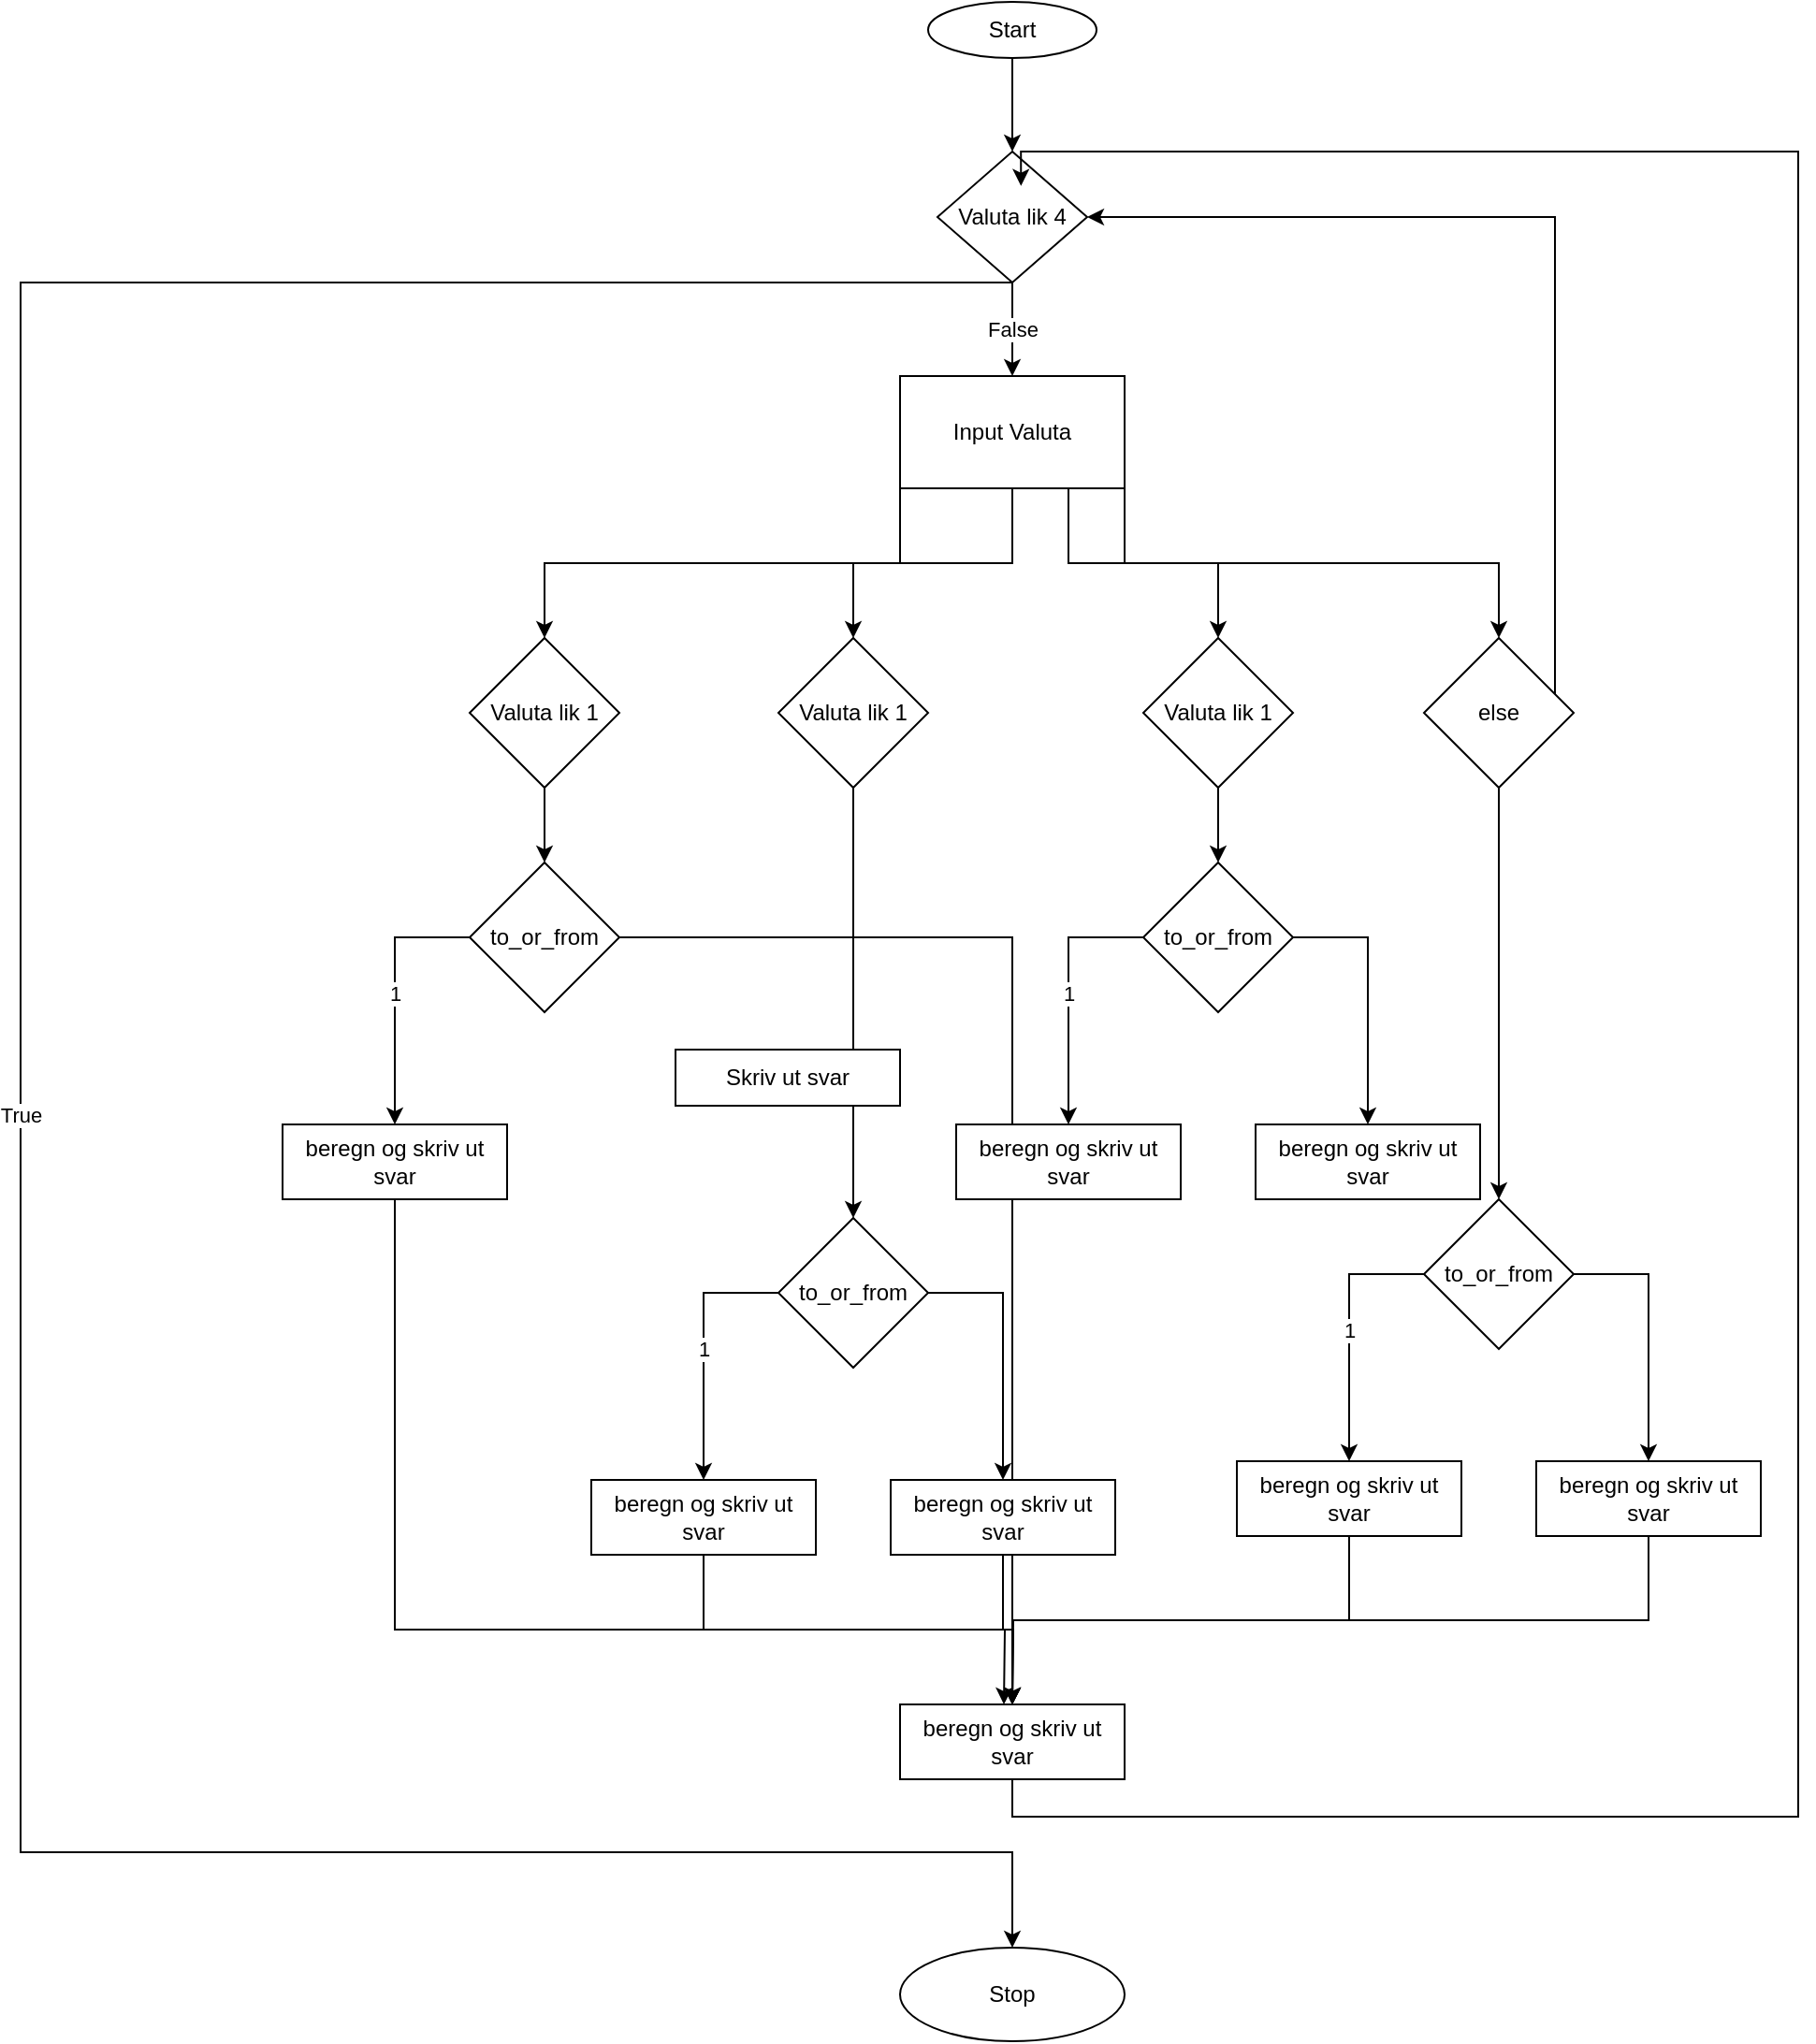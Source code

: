 <mxfile version="21.7.5" type="device">
  <diagram name="Page-1" id="quYeE3zfHDCTxrddupW8">
    <mxGraphModel dx="2591" dy="1044" grid="1" gridSize="10" guides="1" tooltips="1" connect="1" arrows="1" fold="1" page="1" pageScale="1" pageWidth="827" pageHeight="1169" math="0" shadow="0">
      <root>
        <mxCell id="0" />
        <mxCell id="1" parent="0" />
        <mxCell id="dwVJ0I9rL3pQP1CKL2zO-11" style="edgeStyle=orthogonalEdgeStyle;rounded=0;orthogonalLoop=1;jettySize=auto;html=1;exitX=1;exitY=1;exitDx=0;exitDy=0;entryX=0.5;entryY=0;entryDx=0;entryDy=0;" edge="1" parent="1" source="dwVJ0I9rL3pQP1CKL2zO-1" target="dwVJ0I9rL3pQP1CKL2zO-9">
          <mxGeometry relative="1" as="geometry" />
        </mxCell>
        <mxCell id="dwVJ0I9rL3pQP1CKL2zO-12" style="edgeStyle=orthogonalEdgeStyle;rounded=0;orthogonalLoop=1;jettySize=auto;html=1;exitX=0.75;exitY=1;exitDx=0;exitDy=0;entryX=0.5;entryY=0;entryDx=0;entryDy=0;" edge="1" parent="1" source="dwVJ0I9rL3pQP1CKL2zO-1" target="dwVJ0I9rL3pQP1CKL2zO-2">
          <mxGeometry relative="1" as="geometry" />
        </mxCell>
        <mxCell id="dwVJ0I9rL3pQP1CKL2zO-13" style="edgeStyle=orthogonalEdgeStyle;rounded=0;orthogonalLoop=1;jettySize=auto;html=1;exitX=0.5;exitY=1;exitDx=0;exitDy=0;entryX=0.5;entryY=0;entryDx=0;entryDy=0;" edge="1" parent="1" source="dwVJ0I9rL3pQP1CKL2zO-1" target="dwVJ0I9rL3pQP1CKL2zO-7">
          <mxGeometry relative="1" as="geometry" />
        </mxCell>
        <mxCell id="dwVJ0I9rL3pQP1CKL2zO-14" style="edgeStyle=orthogonalEdgeStyle;rounded=0;orthogonalLoop=1;jettySize=auto;html=1;exitX=0;exitY=1;exitDx=0;exitDy=0;entryX=0.5;entryY=0;entryDx=0;entryDy=0;" edge="1" parent="1" source="dwVJ0I9rL3pQP1CKL2zO-1" target="dwVJ0I9rL3pQP1CKL2zO-8">
          <mxGeometry relative="1" as="geometry" />
        </mxCell>
        <mxCell id="dwVJ0I9rL3pQP1CKL2zO-1" value="Input Valuta" style="rounded=0;whiteSpace=wrap;html=1;" vertex="1" parent="1">
          <mxGeometry x="340" y="380" width="120" height="60" as="geometry" />
        </mxCell>
        <mxCell id="dwVJ0I9rL3pQP1CKL2zO-38" style="edgeStyle=orthogonalEdgeStyle;rounded=0;orthogonalLoop=1;jettySize=auto;html=1;exitX=0.5;exitY=1;exitDx=0;exitDy=0;entryX=0.5;entryY=0;entryDx=0;entryDy=0;" edge="1" parent="1" source="dwVJ0I9rL3pQP1CKL2zO-2" target="dwVJ0I9rL3pQP1CKL2zO-29">
          <mxGeometry relative="1" as="geometry" />
        </mxCell>
        <mxCell id="dwVJ0I9rL3pQP1CKL2zO-2" value="Valuta lik 1" style="rhombus;whiteSpace=wrap;html=1;" vertex="1" parent="1">
          <mxGeometry x="470" y="520" width="80" height="80" as="geometry" />
        </mxCell>
        <mxCell id="dwVJ0I9rL3pQP1CKL2zO-4" value="False" style="edgeStyle=orthogonalEdgeStyle;rounded=0;orthogonalLoop=1;jettySize=auto;html=1;entryX=0.5;entryY=0;entryDx=0;entryDy=0;" edge="1" parent="1" source="dwVJ0I9rL3pQP1CKL2zO-3" target="dwVJ0I9rL3pQP1CKL2zO-1">
          <mxGeometry relative="1" as="geometry" />
        </mxCell>
        <mxCell id="dwVJ0I9rL3pQP1CKL2zO-42" value="True" style="edgeStyle=orthogonalEdgeStyle;rounded=0;orthogonalLoop=1;jettySize=auto;html=1;exitX=0.5;exitY=1;exitDx=0;exitDy=0;entryX=0.5;entryY=0;entryDx=0;entryDy=0;" edge="1" parent="1" source="dwVJ0I9rL3pQP1CKL2zO-3" target="dwVJ0I9rL3pQP1CKL2zO-41">
          <mxGeometry relative="1" as="geometry">
            <Array as="points">
              <mxPoint x="-130" y="330" />
              <mxPoint x="-130" y="1169" />
            </Array>
          </mxGeometry>
        </mxCell>
        <mxCell id="dwVJ0I9rL3pQP1CKL2zO-3" value="Valuta lik 4" style="rhombus;whiteSpace=wrap;html=1;" vertex="1" parent="1">
          <mxGeometry x="360" y="260" width="80" height="70" as="geometry" />
        </mxCell>
        <mxCell id="dwVJ0I9rL3pQP1CKL2zO-6" style="edgeStyle=orthogonalEdgeStyle;rounded=0;orthogonalLoop=1;jettySize=auto;html=1;" edge="1" parent="1" source="dwVJ0I9rL3pQP1CKL2zO-5" target="dwVJ0I9rL3pQP1CKL2zO-3">
          <mxGeometry relative="1" as="geometry" />
        </mxCell>
        <mxCell id="dwVJ0I9rL3pQP1CKL2zO-5" value="Start" style="ellipse;whiteSpace=wrap;html=1;" vertex="1" parent="1">
          <mxGeometry x="355" y="180" width="90" height="30" as="geometry" />
        </mxCell>
        <mxCell id="dwVJ0I9rL3pQP1CKL2zO-39" style="edgeStyle=orthogonalEdgeStyle;rounded=0;orthogonalLoop=1;jettySize=auto;html=1;exitX=0.5;exitY=1;exitDx=0;exitDy=0;entryX=0.5;entryY=0;entryDx=0;entryDy=0;" edge="1" parent="1" source="dwVJ0I9rL3pQP1CKL2zO-7" target="dwVJ0I9rL3pQP1CKL2zO-24">
          <mxGeometry relative="1" as="geometry" />
        </mxCell>
        <mxCell id="dwVJ0I9rL3pQP1CKL2zO-7" value="Valuta lik 1" style="rhombus;whiteSpace=wrap;html=1;" vertex="1" parent="1">
          <mxGeometry x="275" y="520" width="80" height="80" as="geometry" />
        </mxCell>
        <mxCell id="dwVJ0I9rL3pQP1CKL2zO-40" style="edgeStyle=orthogonalEdgeStyle;rounded=0;orthogonalLoop=1;jettySize=auto;html=1;exitX=0.5;exitY=1;exitDx=0;exitDy=0;entryX=0.5;entryY=0;entryDx=0;entryDy=0;" edge="1" parent="1" source="dwVJ0I9rL3pQP1CKL2zO-8" target="dwVJ0I9rL3pQP1CKL2zO-16">
          <mxGeometry relative="1" as="geometry" />
        </mxCell>
        <mxCell id="dwVJ0I9rL3pQP1CKL2zO-8" value="Valuta lik 1" style="rhombus;whiteSpace=wrap;html=1;" vertex="1" parent="1">
          <mxGeometry x="110" y="520" width="80" height="80" as="geometry" />
        </mxCell>
        <mxCell id="dwVJ0I9rL3pQP1CKL2zO-10" style="edgeStyle=orthogonalEdgeStyle;rounded=0;orthogonalLoop=1;jettySize=auto;html=1;entryX=1;entryY=0.5;entryDx=0;entryDy=0;" edge="1" parent="1" source="dwVJ0I9rL3pQP1CKL2zO-9" target="dwVJ0I9rL3pQP1CKL2zO-3">
          <mxGeometry relative="1" as="geometry">
            <Array as="points">
              <mxPoint x="690" y="510" />
              <mxPoint x="690" y="295" />
            </Array>
          </mxGeometry>
        </mxCell>
        <mxCell id="dwVJ0I9rL3pQP1CKL2zO-37" style="edgeStyle=orthogonalEdgeStyle;rounded=0;orthogonalLoop=1;jettySize=auto;html=1;exitX=0.5;exitY=1;exitDx=0;exitDy=0;entryX=0.5;entryY=0;entryDx=0;entryDy=0;" edge="1" parent="1" source="dwVJ0I9rL3pQP1CKL2zO-9" target="dwVJ0I9rL3pQP1CKL2zO-34">
          <mxGeometry relative="1" as="geometry" />
        </mxCell>
        <mxCell id="dwVJ0I9rL3pQP1CKL2zO-9" value="else" style="rhombus;whiteSpace=wrap;html=1;" vertex="1" parent="1">
          <mxGeometry x="620" y="520" width="80" height="80" as="geometry" />
        </mxCell>
        <mxCell id="dwVJ0I9rL3pQP1CKL2zO-18" value="1" style="edgeStyle=orthogonalEdgeStyle;rounded=0;orthogonalLoop=1;jettySize=auto;html=1;exitX=0;exitY=0.5;exitDx=0;exitDy=0;entryX=0.5;entryY=0;entryDx=0;entryDy=0;" edge="1" parent="1" source="dwVJ0I9rL3pQP1CKL2zO-16" target="dwVJ0I9rL3pQP1CKL2zO-17">
          <mxGeometry relative="1" as="geometry" />
        </mxCell>
        <mxCell id="dwVJ0I9rL3pQP1CKL2zO-21" style="edgeStyle=orthogonalEdgeStyle;rounded=0;orthogonalLoop=1;jettySize=auto;html=1;exitX=1;exitY=0.5;exitDx=0;exitDy=0;entryX=0.5;entryY=0;entryDx=0;entryDy=0;" edge="1" parent="1" source="dwVJ0I9rL3pQP1CKL2zO-16" target="dwVJ0I9rL3pQP1CKL2zO-20">
          <mxGeometry relative="1" as="geometry" />
        </mxCell>
        <mxCell id="dwVJ0I9rL3pQP1CKL2zO-16" value="to_or_from" style="rhombus;whiteSpace=wrap;html=1;" vertex="1" parent="1">
          <mxGeometry x="110" y="640" width="80" height="80" as="geometry" />
        </mxCell>
        <mxCell id="dwVJ0I9rL3pQP1CKL2zO-44" style="edgeStyle=orthogonalEdgeStyle;rounded=0;orthogonalLoop=1;jettySize=auto;html=1;exitX=0.5;exitY=1;exitDx=0;exitDy=0;entryX=0.5;entryY=0;entryDx=0;entryDy=0;" edge="1" parent="1" source="dwVJ0I9rL3pQP1CKL2zO-17" target="dwVJ0I9rL3pQP1CKL2zO-20">
          <mxGeometry relative="1" as="geometry">
            <Array as="points">
              <mxPoint x="70" y="1050" />
              <mxPoint x="400" y="1050" />
            </Array>
          </mxGeometry>
        </mxCell>
        <mxCell id="dwVJ0I9rL3pQP1CKL2zO-17" value="beregn og skriv ut svar" style="rounded=0;whiteSpace=wrap;html=1;" vertex="1" parent="1">
          <mxGeometry x="10" y="780" width="120" height="40" as="geometry" />
        </mxCell>
        <mxCell id="dwVJ0I9rL3pQP1CKL2zO-49" style="edgeStyle=orthogonalEdgeStyle;rounded=0;orthogonalLoop=1;jettySize=auto;html=1;exitX=0.5;exitY=1;exitDx=0;exitDy=0;entryX=0.558;entryY=0.262;entryDx=0;entryDy=0;entryPerimeter=0;" edge="1" parent="1" source="dwVJ0I9rL3pQP1CKL2zO-20" target="dwVJ0I9rL3pQP1CKL2zO-3">
          <mxGeometry relative="1" as="geometry">
            <Array as="points">
              <mxPoint x="400" y="1150" />
              <mxPoint x="820" y="1150" />
              <mxPoint x="820" y="260" />
              <mxPoint x="404" y="260" />
            </Array>
          </mxGeometry>
        </mxCell>
        <mxCell id="dwVJ0I9rL3pQP1CKL2zO-20" value="beregn og skriv ut svar" style="rounded=0;whiteSpace=wrap;html=1;" vertex="1" parent="1">
          <mxGeometry x="340" y="1090" width="120" height="40" as="geometry" />
        </mxCell>
        <mxCell id="dwVJ0I9rL3pQP1CKL2zO-22" value="1" style="edgeStyle=orthogonalEdgeStyle;rounded=0;orthogonalLoop=1;jettySize=auto;html=1;exitX=0;exitY=0.5;exitDx=0;exitDy=0;entryX=0.5;entryY=0;entryDx=0;entryDy=0;" edge="1" parent="1" source="dwVJ0I9rL3pQP1CKL2zO-24" target="dwVJ0I9rL3pQP1CKL2zO-25">
          <mxGeometry relative="1" as="geometry" />
        </mxCell>
        <mxCell id="dwVJ0I9rL3pQP1CKL2zO-23" style="edgeStyle=orthogonalEdgeStyle;rounded=0;orthogonalLoop=1;jettySize=auto;html=1;exitX=1;exitY=0.5;exitDx=0;exitDy=0;entryX=0.5;entryY=0;entryDx=0;entryDy=0;" edge="1" parent="1" source="dwVJ0I9rL3pQP1CKL2zO-24" target="dwVJ0I9rL3pQP1CKL2zO-26">
          <mxGeometry relative="1" as="geometry" />
        </mxCell>
        <mxCell id="dwVJ0I9rL3pQP1CKL2zO-24" value="to_or_from" style="rhombus;whiteSpace=wrap;html=1;" vertex="1" parent="1">
          <mxGeometry x="275" y="830" width="80" height="80" as="geometry" />
        </mxCell>
        <mxCell id="dwVJ0I9rL3pQP1CKL2zO-45" style="edgeStyle=orthogonalEdgeStyle;rounded=0;orthogonalLoop=1;jettySize=auto;html=1;exitX=0.5;exitY=1;exitDx=0;exitDy=0;" edge="1" parent="1" source="dwVJ0I9rL3pQP1CKL2zO-25">
          <mxGeometry relative="1" as="geometry">
            <mxPoint x="400.0" y="1090" as="targetPoint" />
          </mxGeometry>
        </mxCell>
        <mxCell id="dwVJ0I9rL3pQP1CKL2zO-25" value="beregn og skriv ut svar" style="rounded=0;whiteSpace=wrap;html=1;" vertex="1" parent="1">
          <mxGeometry x="175" y="970" width="120" height="40" as="geometry" />
        </mxCell>
        <mxCell id="dwVJ0I9rL3pQP1CKL2zO-46" style="edgeStyle=orthogonalEdgeStyle;rounded=0;orthogonalLoop=1;jettySize=auto;html=1;exitX=0.5;exitY=1;exitDx=0;exitDy=0;" edge="1" parent="1" source="dwVJ0I9rL3pQP1CKL2zO-26">
          <mxGeometry relative="1" as="geometry">
            <mxPoint x="395.5" y="1090" as="targetPoint" />
          </mxGeometry>
        </mxCell>
        <mxCell id="dwVJ0I9rL3pQP1CKL2zO-26" value="beregn og skriv ut svar" style="rounded=0;whiteSpace=wrap;html=1;" vertex="1" parent="1">
          <mxGeometry x="335" y="970" width="120" height="40" as="geometry" />
        </mxCell>
        <mxCell id="dwVJ0I9rL3pQP1CKL2zO-27" value="1" style="edgeStyle=orthogonalEdgeStyle;rounded=0;orthogonalLoop=1;jettySize=auto;html=1;exitX=0;exitY=0.5;exitDx=0;exitDy=0;entryX=0.5;entryY=0;entryDx=0;entryDy=0;" edge="1" parent="1" source="dwVJ0I9rL3pQP1CKL2zO-29" target="dwVJ0I9rL3pQP1CKL2zO-30">
          <mxGeometry relative="1" as="geometry" />
        </mxCell>
        <mxCell id="dwVJ0I9rL3pQP1CKL2zO-28" style="edgeStyle=orthogonalEdgeStyle;rounded=0;orthogonalLoop=1;jettySize=auto;html=1;exitX=1;exitY=0.5;exitDx=0;exitDy=0;entryX=0.5;entryY=0;entryDx=0;entryDy=0;" edge="1" parent="1" source="dwVJ0I9rL3pQP1CKL2zO-29" target="dwVJ0I9rL3pQP1CKL2zO-31">
          <mxGeometry relative="1" as="geometry" />
        </mxCell>
        <mxCell id="dwVJ0I9rL3pQP1CKL2zO-29" value="to_or_from" style="rhombus;whiteSpace=wrap;html=1;" vertex="1" parent="1">
          <mxGeometry x="470" y="640" width="80" height="80" as="geometry" />
        </mxCell>
        <mxCell id="dwVJ0I9rL3pQP1CKL2zO-30" value="beregn og skriv ut svar" style="rounded=0;whiteSpace=wrap;html=1;" vertex="1" parent="1">
          <mxGeometry x="370" y="780" width="120" height="40" as="geometry" />
        </mxCell>
        <mxCell id="dwVJ0I9rL3pQP1CKL2zO-31" value="beregn og skriv ut svar" style="rounded=0;whiteSpace=wrap;html=1;" vertex="1" parent="1">
          <mxGeometry x="530" y="780" width="120" height="40" as="geometry" />
        </mxCell>
        <mxCell id="dwVJ0I9rL3pQP1CKL2zO-32" value="1" style="edgeStyle=orthogonalEdgeStyle;rounded=0;orthogonalLoop=1;jettySize=auto;html=1;exitX=0;exitY=0.5;exitDx=0;exitDy=0;entryX=0.5;entryY=0;entryDx=0;entryDy=0;" edge="1" parent="1" source="dwVJ0I9rL3pQP1CKL2zO-34" target="dwVJ0I9rL3pQP1CKL2zO-35">
          <mxGeometry relative="1" as="geometry" />
        </mxCell>
        <mxCell id="dwVJ0I9rL3pQP1CKL2zO-33" style="edgeStyle=orthogonalEdgeStyle;rounded=0;orthogonalLoop=1;jettySize=auto;html=1;exitX=1;exitY=0.5;exitDx=0;exitDy=0;entryX=0.5;entryY=0;entryDx=0;entryDy=0;" edge="1" parent="1" source="dwVJ0I9rL3pQP1CKL2zO-34" target="dwVJ0I9rL3pQP1CKL2zO-36">
          <mxGeometry relative="1" as="geometry" />
        </mxCell>
        <mxCell id="dwVJ0I9rL3pQP1CKL2zO-34" value="to_or_from" style="rhombus;whiteSpace=wrap;html=1;" vertex="1" parent="1">
          <mxGeometry x="620" y="820" width="80" height="80" as="geometry" />
        </mxCell>
        <mxCell id="dwVJ0I9rL3pQP1CKL2zO-47" style="edgeStyle=orthogonalEdgeStyle;rounded=0;orthogonalLoop=1;jettySize=auto;html=1;exitX=0.5;exitY=1;exitDx=0;exitDy=0;entryX=0.5;entryY=0;entryDx=0;entryDy=0;" edge="1" parent="1" source="dwVJ0I9rL3pQP1CKL2zO-35" target="dwVJ0I9rL3pQP1CKL2zO-20">
          <mxGeometry relative="1" as="geometry" />
        </mxCell>
        <mxCell id="dwVJ0I9rL3pQP1CKL2zO-35" value="beregn og skriv ut svar" style="rounded=0;whiteSpace=wrap;html=1;" vertex="1" parent="1">
          <mxGeometry x="520" y="960" width="120" height="40" as="geometry" />
        </mxCell>
        <mxCell id="dwVJ0I9rL3pQP1CKL2zO-48" style="edgeStyle=orthogonalEdgeStyle;rounded=0;orthogonalLoop=1;jettySize=auto;html=1;exitX=0.5;exitY=1;exitDx=0;exitDy=0;" edge="1" parent="1" source="dwVJ0I9rL3pQP1CKL2zO-36">
          <mxGeometry relative="1" as="geometry">
            <mxPoint x="400.0" y="1090" as="targetPoint" />
          </mxGeometry>
        </mxCell>
        <mxCell id="dwVJ0I9rL3pQP1CKL2zO-36" value="beregn og skriv ut svar" style="rounded=0;whiteSpace=wrap;html=1;" vertex="1" parent="1">
          <mxGeometry x="680" y="960" width="120" height="40" as="geometry" />
        </mxCell>
        <mxCell id="dwVJ0I9rL3pQP1CKL2zO-41" value="Stop&lt;br&gt;" style="ellipse;whiteSpace=wrap;html=1;" vertex="1" parent="1">
          <mxGeometry x="340" y="1220" width="120" height="50" as="geometry" />
        </mxCell>
        <mxCell id="dwVJ0I9rL3pQP1CKL2zO-43" value="Skriv ut svar" style="rounded=0;whiteSpace=wrap;html=1;" vertex="1" parent="1">
          <mxGeometry x="220" y="740" width="120" height="30" as="geometry" />
        </mxCell>
      </root>
    </mxGraphModel>
  </diagram>
</mxfile>
